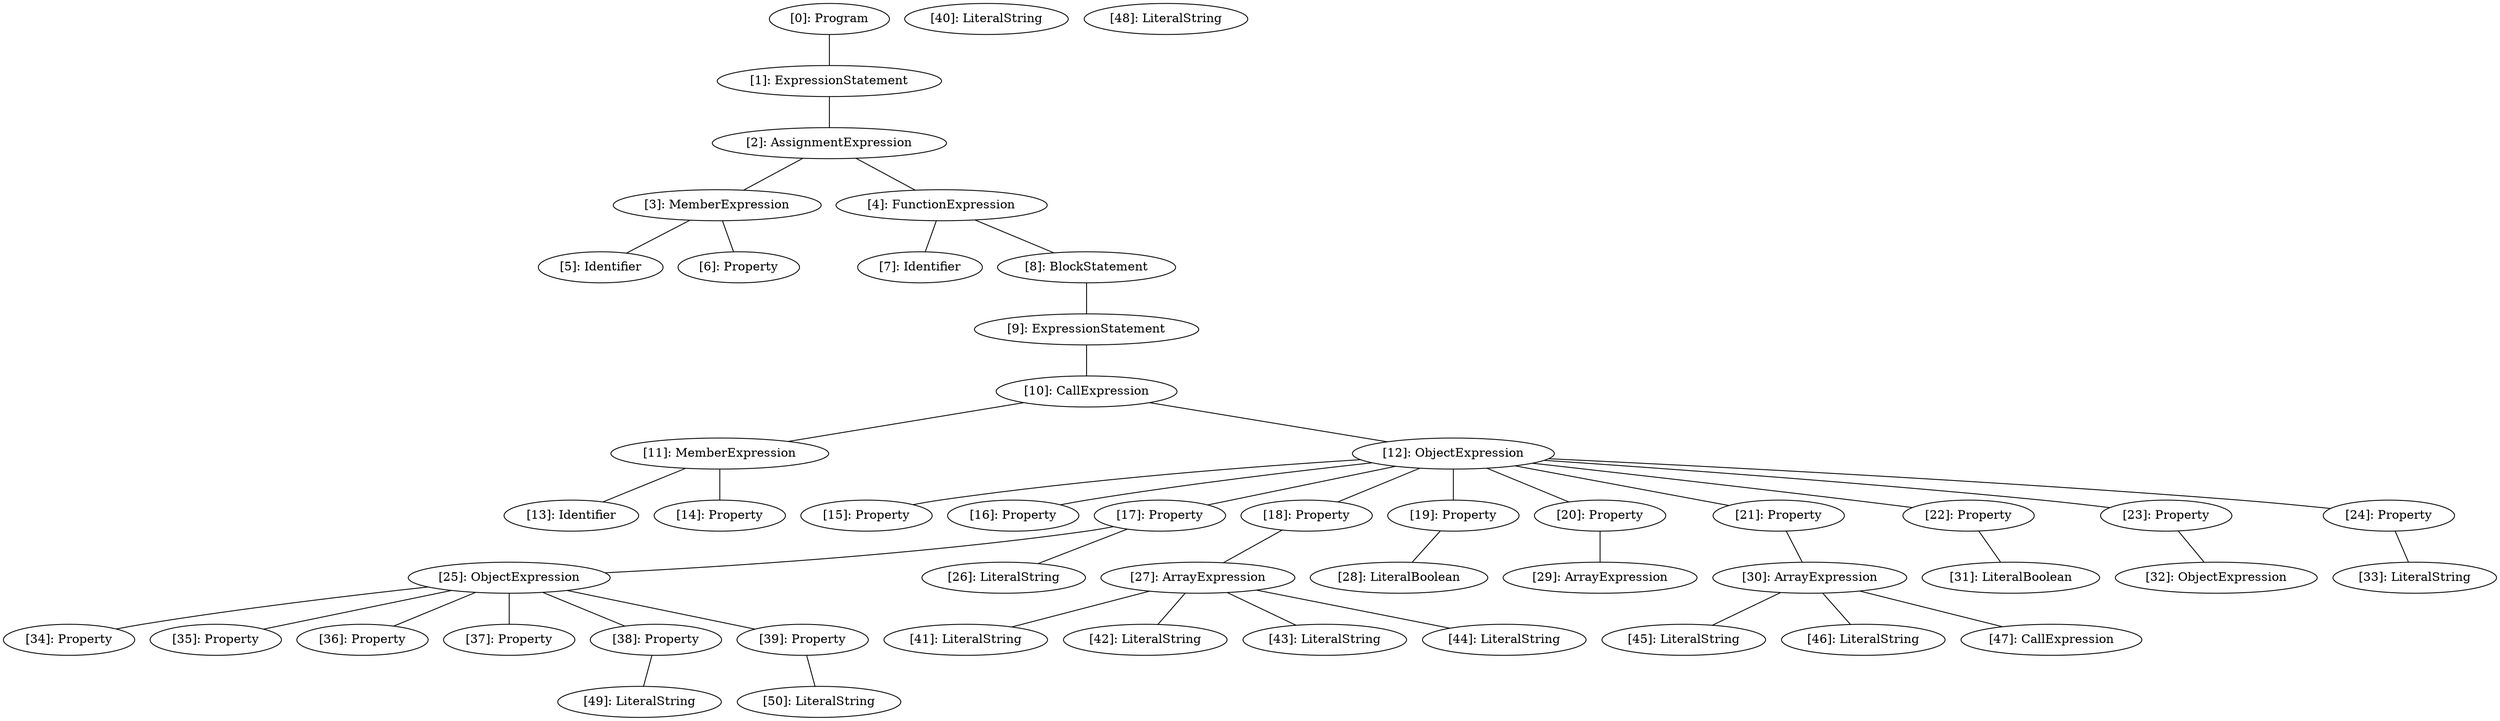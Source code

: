 // Result
graph {
	0 [label="[0]: Program"]
	1 [label="[1]: ExpressionStatement"]
	2 [label="[2]: AssignmentExpression"]
	3 [label="[3]: MemberExpression"]
	4 [label="[4]: FunctionExpression"]
	5 [label="[5]: Identifier"]
	6 [label="[6]: Property"]
	7 [label="[7]: Identifier"]
	8 [label="[8]: BlockStatement"]
	9 [label="[9]: ExpressionStatement"]
	10 [label="[10]: CallExpression"]
	11 [label="[11]: MemberExpression"]
	12 [label="[12]: ObjectExpression"]
	13 [label="[13]: Identifier"]
	14 [label="[14]: Property"]
	15 [label="[15]: Property"]
	16 [label="[16]: Property"]
	17 [label="[17]: Property"]
	18 [label="[18]: Property"]
	19 [label="[19]: Property"]
	20 [label="[20]: Property"]
	21 [label="[21]: Property"]
	22 [label="[22]: Property"]
	23 [label="[23]: Property"]
	24 [label="[24]: Property"]
	25 [label="[25]: ObjectExpression"]
	26 [label="[26]: LiteralString"]
	27 [label="[27]: ArrayExpression"]
	28 [label="[28]: LiteralBoolean"]
	29 [label="[29]: ArrayExpression"]
	30 [label="[30]: ArrayExpression"]
	31 [label="[31]: LiteralBoolean"]
	32 [label="[32]: ObjectExpression"]
	33 [label="[33]: LiteralString"]
	34 [label="[34]: Property"]
	35 [label="[35]: Property"]
	36 [label="[36]: Property"]
	37 [label="[37]: Property"]
	38 [label="[38]: Property"]
	39 [label="[39]: Property"]
	40 [label="[40]: LiteralString"]
	41 [label="[41]: LiteralString"]
	42 [label="[42]: LiteralString"]
	43 [label="[43]: LiteralString"]
	44 [label="[44]: LiteralString"]
	45 [label="[45]: LiteralString"]
	46 [label="[46]: LiteralString"]
	47 [label="[47]: CallExpression"]
	48 [label="[48]: LiteralString"]
	49 [label="[49]: LiteralString"]
	50 [label="[50]: LiteralString"]
	0 -- 1
	1 -- 2
	2 -- 3
	2 -- 4
	3 -- 5
	3 -- 6
	4 -- 7
	4 -- 8
	8 -- 9
	9 -- 10
	10 -- 11
	10 -- 12
	11 -- 13
	11 -- 14
	12 -- 15
	12 -- 16
	12 -- 17
	12 -- 18
	12 -- 19
	12 -- 20
	12 -- 21
	12 -- 22
	12 -- 23
	12 -- 24
	17 -- 25
	17 -- 26
	18 -- 27
	19 -- 28
	20 -- 29
	21 -- 30
	22 -- 31
	23 -- 32
	24 -- 33
	25 -- 34
	25 -- 35
	25 -- 36
	25 -- 37
	25 -- 38
	25 -- 39
	27 -- 41
	27 -- 42
	27 -- 43
	27 -- 44
	30 -- 45
	30 -- 46
	30 -- 47
	38 -- 49
	39 -- 50
}
